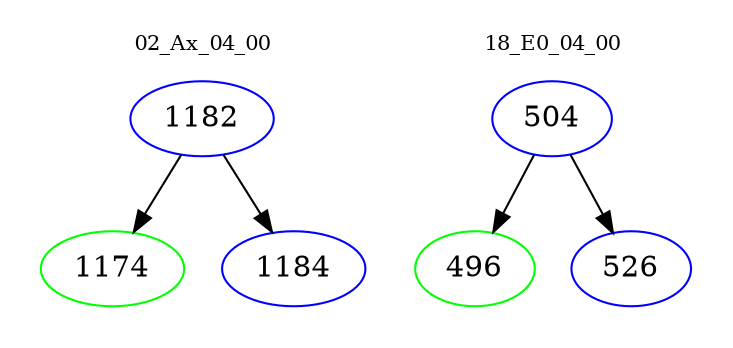 digraph{
subgraph cluster_0 {
color = white
label = "02_Ax_04_00";
fontsize=10;
T0_1182 [label="1182", color="blue"]
T0_1182 -> T0_1174 [color="black"]
T0_1174 [label="1174", color="green"]
T0_1182 -> T0_1184 [color="black"]
T0_1184 [label="1184", color="blue"]
}
subgraph cluster_1 {
color = white
label = "18_E0_04_00";
fontsize=10;
T1_504 [label="504", color="blue"]
T1_504 -> T1_496 [color="black"]
T1_496 [label="496", color="green"]
T1_504 -> T1_526 [color="black"]
T1_526 [label="526", color="blue"]
}
}
